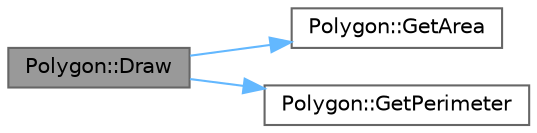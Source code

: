 digraph "Polygon::Draw"
{
 // LATEX_PDF_SIZE
  bgcolor="transparent";
  edge [fontname=Helvetica,fontsize=10,labelfontname=Helvetica,labelfontsize=10];
  node [fontname=Helvetica,fontsize=10,shape=box,height=0.2,width=0.4];
  rankdir="LR";
  Node1 [label="Polygon::Draw",height=0.2,width=0.4,color="gray40", fillcolor="grey60", style="filled", fontcolor="black",tooltip="draw the object"];
  Node1 -> Node2 [color="steelblue1",style="solid"];
  Node2 [label="Polygon::GetArea",height=0.2,width=0.4,color="grey40", fillcolor="white", style="filled",URL="$class_polygon.html#af63a6443688ab576e9f42fcd4e8f30d0",tooltip="get the area of the object"];
  Node1 -> Node3 [color="steelblue1",style="solid"];
  Node3 [label="Polygon::GetPerimeter",height=0.2,width=0.4,color="grey40", fillcolor="white", style="filled",URL="$class_polygon.html#a7770bef071b4fe38cced3fd981e74af0",tooltip="get the perimeter of the object"];
}
